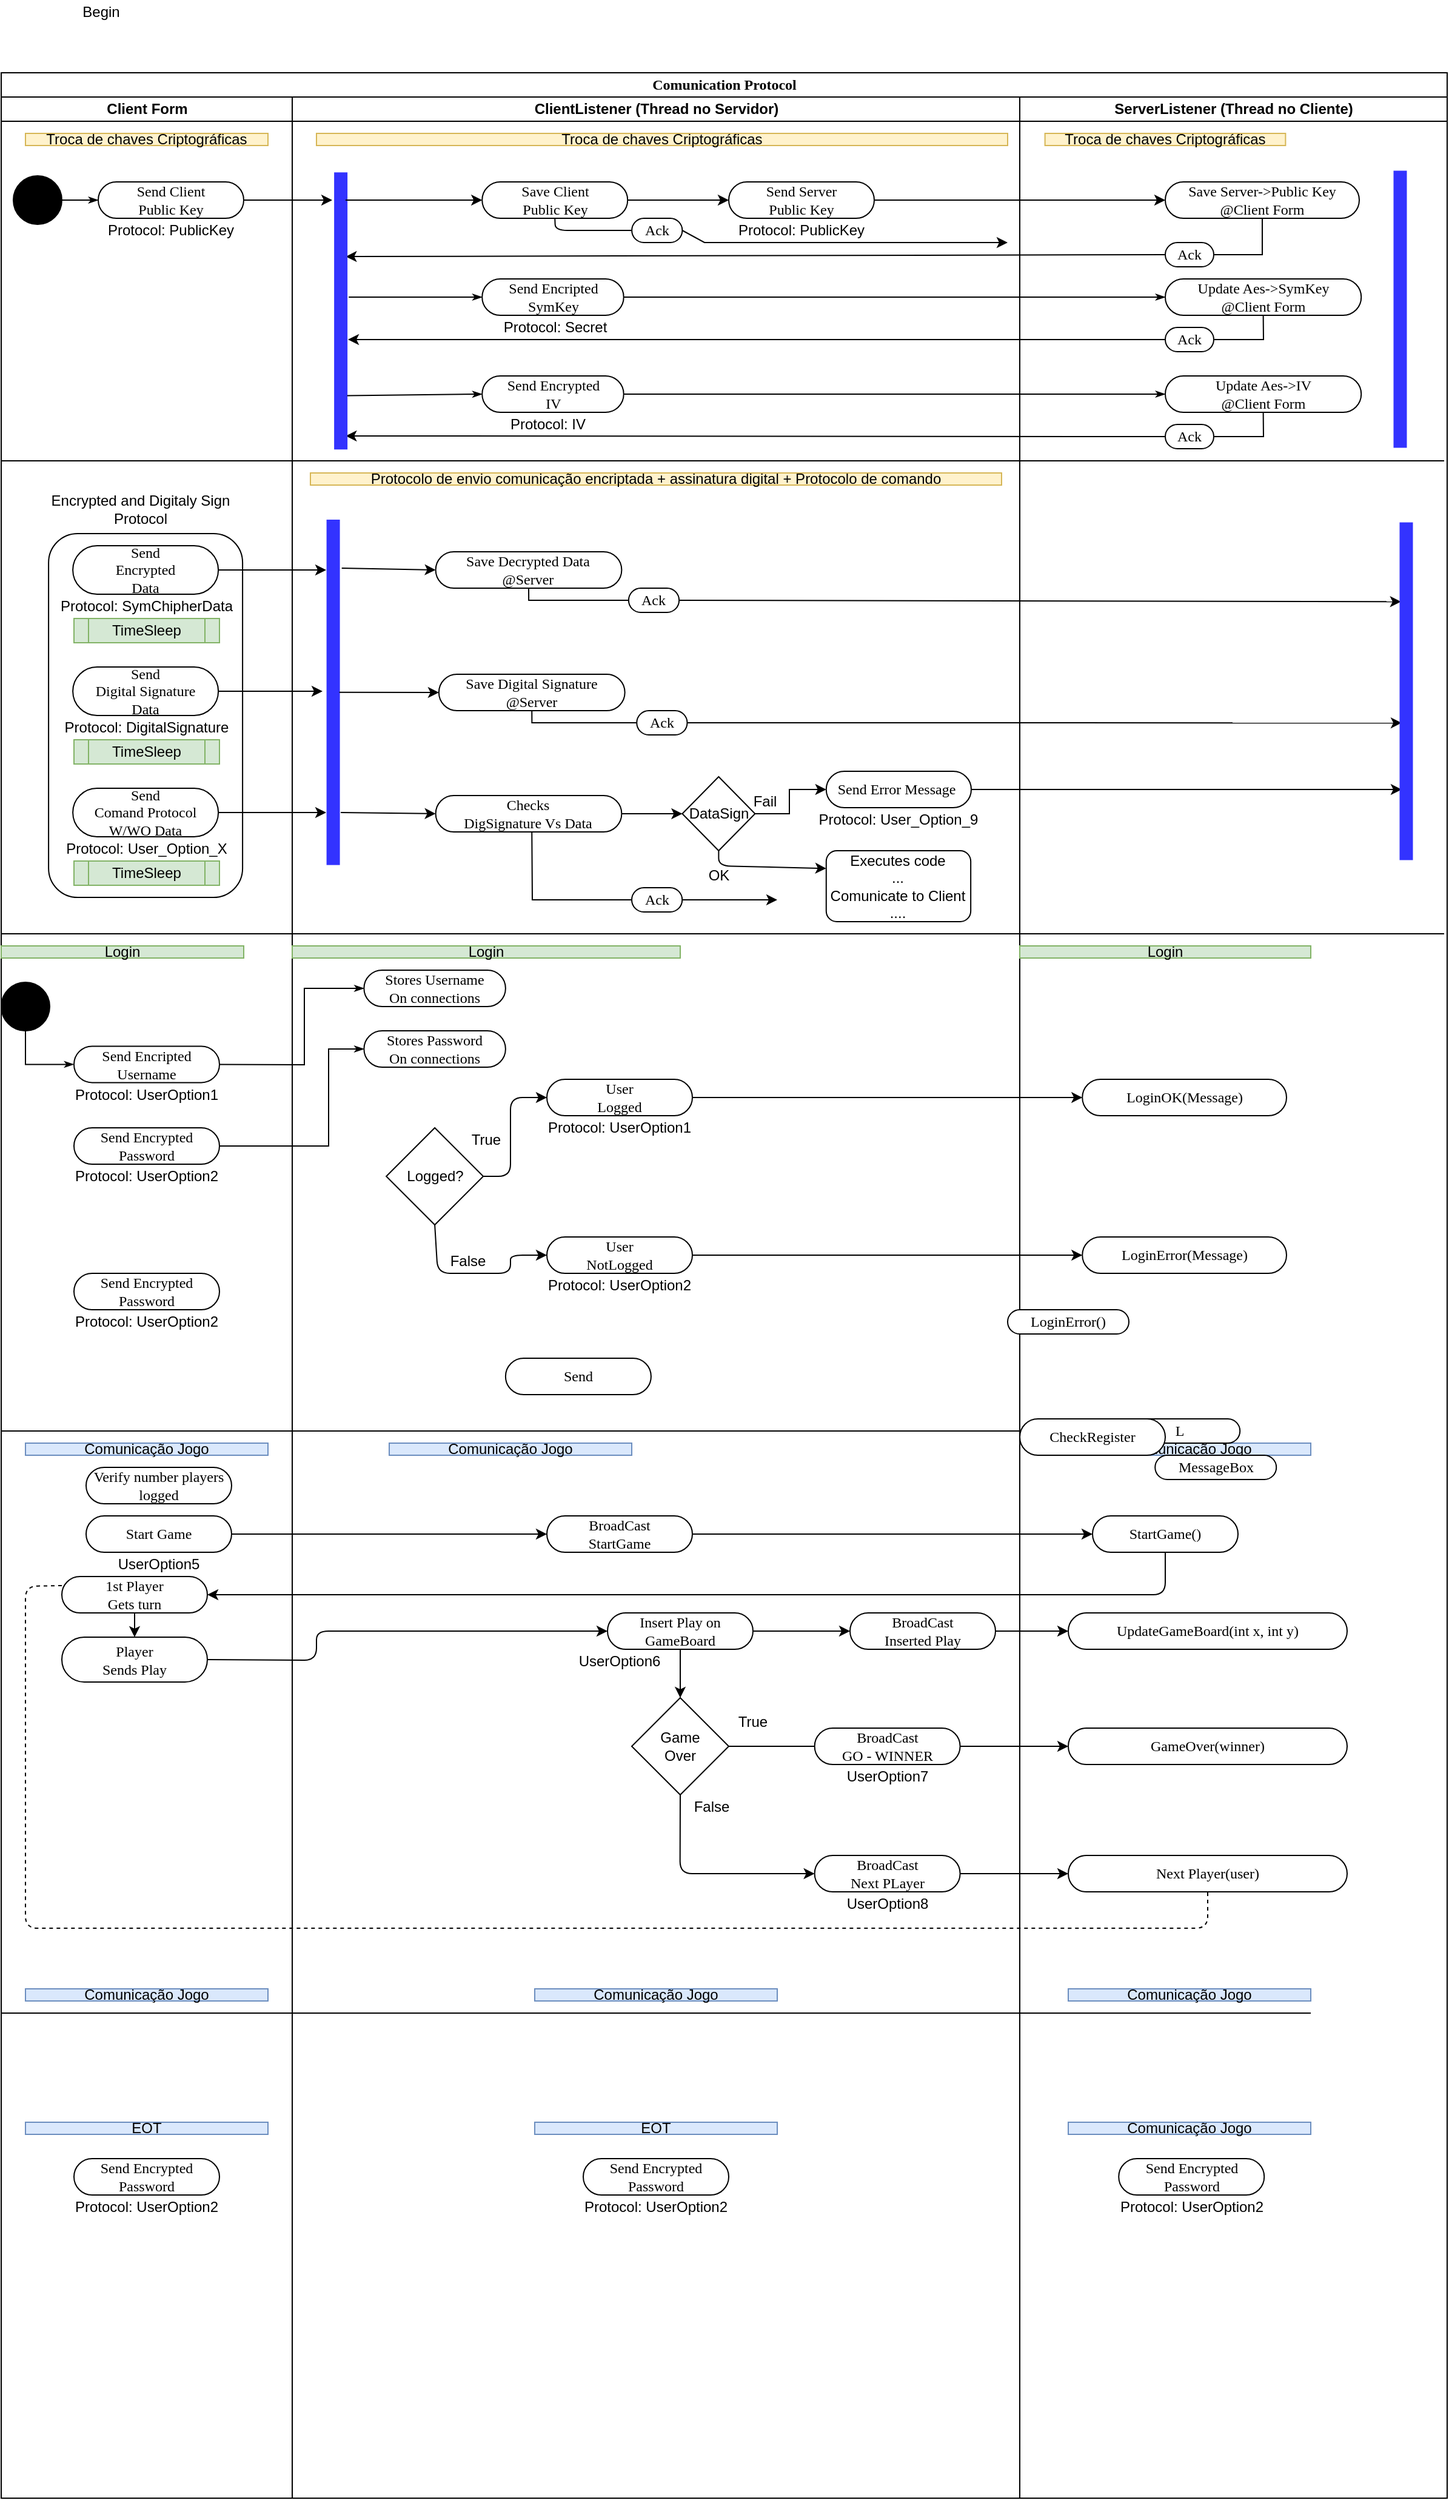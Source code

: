 <mxfile version="12.9.13" type="device"><diagram name="Page-1" id="0783ab3e-0a74-02c8-0abd-f7b4e66b4bec"><mxGraphModel dx="1673" dy="967" grid="1" gridSize="10" guides="1" tooltips="1" connect="1" arrows="1" fold="1" page="1" pageScale="1" pageWidth="850" pageHeight="1100" background="#ffffff" math="0" shadow="0"><root><mxCell id="0"/><mxCell id="1" parent="0"/><mxCell id="bSccAnwzdmxCs68LairB-45" value="Begin" style="text;html=1;strokeColor=none;fillColor=none;align=center;verticalAlign=middle;whiteSpace=wrap;rounded=0;" parent="1" vertex="1"><mxGeometry x="105" width="35" height="20" as="geometry"/></mxCell><mxCell id="jubo3eDNt8fDiJuvAk2I-319" value="" style="endArrow=classic;html=1;entryX=0;entryY=0.5;entryDx=0;entryDy=0;" edge="1" parent="1" target="jubo3eDNt8fDiJuvAk2I-299"><mxGeometry width="50" height="50" relative="1" as="geometry"><mxPoint x="320" y="670" as="sourcePoint"/><mxPoint x="650" y="520" as="targetPoint"/></mxGeometry></mxCell><mxCell id="jubo3eDNt8fDiJuvAk2I-338" value="" style="endArrow=classic;html=1;exitX=1;exitY=0.5;exitDx=0;exitDy=0;" edge="1" parent="1" source="jubo3eDNt8fDiJuvAk2I-337"><mxGeometry width="50" height="50" relative="1" as="geometry"><mxPoint x="610" y="571" as="sourcePoint"/><mxPoint x="680" y="742" as="targetPoint"/></mxGeometry></mxCell><mxCell id="1c1d494c118603dd-1" value="Comunication Protocol" style="swimlane;html=1;childLayout=stackLayout;startSize=20;rounded=0;shadow=0;comic=0;labelBackgroundColor=none;strokeWidth=1;fontFamily=Verdana;fontSize=12;align=center;fillColor=#FFFFFF;" parent="1" vertex="1"><mxGeometry x="40" y="60" width="1192.49" height="2000" as="geometry"/></mxCell><mxCell id="bSccAnwzdmxCs68LairB-3" value="" style="endArrow=classic;html=1;exitX=1;exitY=0.5;exitDx=0;exitDy=0;" parent="1c1d494c118603dd-1" source="60571a20871a0731-8" edge="1"><mxGeometry width="50" height="50" relative="1" as="geometry"><mxPoint x="360" y="480" as="sourcePoint"/><mxPoint x="273" y="105" as="targetPoint"/></mxGeometry></mxCell><mxCell id="bSccAnwzdmxCs68LairB-34" style="rounded=0;html=1;labelBackgroundColor=none;startArrow=none;startFill=0;startSize=5;endArrow=classicThin;endFill=1;endSize=5;jettySize=auto;orthogonalLoop=1;strokeWidth=1;fontFamily=Verdana;fontSize=12;exitX=1;exitY=0.5;exitDx=0;exitDy=0;" parent="1c1d494c118603dd-1" source="bSccAnwzdmxCs68LairB-2" target="bSccAnwzdmxCs68LairB-11" edge="1"><mxGeometry relative="1" as="geometry"><mxPoint x="335.37" y="388" as="sourcePoint"/><mxPoint x="312.87" y="418" as="targetPoint"/></mxGeometry></mxCell><mxCell id="bSccAnwzdmxCs68LairB-36" style="edgeStyle=none;rounded=0;html=1;labelBackgroundColor=none;startArrow=none;startFill=0;startSize=5;endArrow=classicThin;endFill=1;endSize=5;jettySize=auto;orthogonalLoop=1;strokeWidth=1;fontFamily=Verdana;fontSize=12;exitX=1;exitY=0.5;exitDx=0;exitDy=0;entryX=0;entryY=0.5;entryDx=0;entryDy=0;" parent="1c1d494c118603dd-1" source="bSccAnwzdmxCs68LairB-35" target="bSccAnwzdmxCs68LairB-37" edge="1"><mxGeometry relative="1" as="geometry"><mxPoint x="457.745" y="340" as="sourcePoint"/><mxPoint x="501.615" y="372" as="targetPoint"/></mxGeometry></mxCell><mxCell id="bSccAnwzdmxCs68LairB-50" value="" style="endArrow=classic;html=1;exitX=0;exitY=0.5;exitDx=0;exitDy=0;" parent="1c1d494c118603dd-1" source="bSccAnwzdmxCs68LairB-48" edge="1"><mxGeometry width="50" height="50" relative="1" as="geometry"><mxPoint x="451.62" y="300" as="sourcePoint"/><mxPoint x="286" y="220" as="targetPoint"/></mxGeometry></mxCell><mxCell id="bSccAnwzdmxCs68LairB-53" value="" style="endArrow=classic;html=1;exitX=0;exitY=0.5;exitDx=0;exitDy=0;entryX=0.047;entryY=0.911;entryDx=0;entryDy=0;entryPerimeter=0;" parent="1c1d494c118603dd-1" source="bSccAnwzdmxCs68LairB-49" target="bSccAnwzdmxCs68LairB-38" edge="1"><mxGeometry width="50" height="50" relative="1" as="geometry"><mxPoint x="531.62" y="230" as="sourcePoint"/><mxPoint x="311.62" y="290" as="targetPoint"/></mxGeometry></mxCell><mxCell id="jubo3eDNt8fDiJuvAk2I-125" value="" style="endArrow=classic;html=1;entryX=0;entryY=0.5;entryDx=0;entryDy=0;exitX=1;exitY=0.5;exitDx=0;exitDy=0;" edge="1" parent="1c1d494c118603dd-1" source="jubo3eDNt8fDiJuvAk2I-119" target="jubo3eDNt8fDiJuvAk2I-4"><mxGeometry width="50" height="50" relative="1" as="geometry"><mxPoint x="780" y="327.31" as="sourcePoint"/><mxPoint x="830" y="277.31" as="targetPoint"/></mxGeometry></mxCell><mxCell id="jubo3eDNt8fDiJuvAk2I-134" value="" style="endArrow=classic;html=1;exitX=0;exitY=0.5;exitDx=0;exitDy=0;entryX=0.697;entryY=0.911;entryDx=0;entryDy=0;entryPerimeter=0;" edge="1" parent="1c1d494c118603dd-1" source="jubo3eDNt8fDiJuvAk2I-135" target="bSccAnwzdmxCs68LairB-38"><mxGeometry width="50" height="50" relative="1" as="geometry"><mxPoint x="405.62" y="190" as="sourcePoint"/><mxPoint x="290" y="150" as="targetPoint"/></mxGeometry></mxCell><mxCell id="1c1d494c118603dd-2" value="Client Form" style="swimlane;html=1;startSize=20;strokeColor=#000000;" parent="1c1d494c118603dd-1" vertex="1"><mxGeometry y="20" width="240" height="1980" as="geometry"/></mxCell><mxCell id="jubo3eDNt8fDiJuvAk2I-381" value="Encrypted and Digitaly Sign&lt;br&gt;Protocol" style="text;html=1;strokeColor=none;fillColor=none;align=center;verticalAlign=middle;whiteSpace=wrap;rounded=0;" vertex="1" parent="1c1d494c118603dd-2"><mxGeometry x="30" y="330" width="170" height="20" as="geometry"/></mxCell><mxCell id="jubo3eDNt8fDiJuvAk2I-153" value="" style="rounded=1;whiteSpace=wrap;html=1;" vertex="1" parent="1c1d494c118603dd-2"><mxGeometry x="39.06" y="360" width="160" height="300" as="geometry"/></mxCell><mxCell id="60571a20871a0731-4" value="" style="ellipse;whiteSpace=wrap;html=1;rounded=0;shadow=0;comic=0;labelBackgroundColor=none;strokeWidth=1;fillColor=#000000;fontFamily=Verdana;fontSize=12;align=center;" parent="1c1d494c118603dd-2" vertex="1"><mxGeometry x="10" y="65" width="40" height="40" as="geometry"/></mxCell><mxCell id="FUaLKaRU9jQ6jIUCndy3-42" value="Send Encrypted&lt;br&gt;Password" style="rounded=1;whiteSpace=wrap;html=1;shadow=0;comic=0;labelBackgroundColor=none;strokeWidth=1;fontFamily=Verdana;fontSize=12;align=center;arcSize=50;" parent="1c1d494c118603dd-2" vertex="1"><mxGeometry x="60" y="1700" width="120" height="30" as="geometry"/></mxCell><mxCell id="FUaLKaRU9jQ6jIUCndy3-41" value="Protocol: UserOption2" style="text;html=1;strokeColor=none;fillColor=none;align=center;verticalAlign=middle;whiteSpace=wrap;rounded=0;" parent="1c1d494c118603dd-2" vertex="1"><mxGeometry x="50" y="1730" width="140" height="20" as="geometry"/></mxCell><mxCell id="bSccAnwzdmxCs68LairB-56" value="Troca de chaves Criptográficas" style="text;html=1;strokeColor=#d6b656;fillColor=#fff2cc;align=center;verticalAlign=middle;whiteSpace=wrap;rounded=0;" parent="1c1d494c118603dd-2" vertex="1"><mxGeometry x="20" y="30" width="200" height="10" as="geometry"/></mxCell><mxCell id="FUaLKaRU9jQ6jIUCndy3-33" value="EOT" style="text;html=1;strokeColor=#6c8ebf;fillColor=#dae8fc;align=center;verticalAlign=middle;whiteSpace=wrap;rounded=0;" parent="1c1d494c118603dd-2" vertex="1"><mxGeometry x="20" y="1670" width="200" height="10" as="geometry"/></mxCell><mxCell id="jubo3eDNt8fDiJuvAk2I-344" value="TimeSleep" style="shape=process;whiteSpace=wrap;html=1;backgroundOutline=1;strokeColor=#82b366;fillColor=#d5e8d4;" vertex="1" parent="1c1d494c118603dd-2"><mxGeometry x="60" y="630" width="120" height="20" as="geometry"/></mxCell><mxCell id="FUaLKaRU9jQ6jIUCndy3-1" value="Protocol: PublicKey" style="text;html=1;strokeColor=none;fillColor=none;align=center;verticalAlign=middle;whiteSpace=wrap;rounded=0;" parent="1c1d494c118603dd-2" vertex="1"><mxGeometry x="80" y="100" width="120" height="20" as="geometry"/></mxCell><mxCell id="1c1d494c118603dd-27" style="edgeStyle=orthogonalEdgeStyle;rounded=0;html=1;labelBackgroundColor=none;startArrow=none;startFill=0;startSize=5;endArrow=classicThin;endFill=1;endSize=5;jettySize=auto;orthogonalLoop=1;strokeWidth=1;fontFamily=Verdana;fontSize=12;entryX=0;entryY=0.5;entryDx=0;entryDy=0;exitX=1;exitY=0.5;exitDx=0;exitDy=0;" parent="1c1d494c118603dd-2" source="60571a20871a0731-4" target="60571a20871a0731-8" edge="1"><mxGeometry relative="1" as="geometry"/></mxCell><mxCell id="60571a20871a0731-8" value="Send Client&lt;br&gt;Public Key" style="rounded=1;whiteSpace=wrap;html=1;shadow=0;comic=0;labelBackgroundColor=none;strokeWidth=1;fontFamily=Verdana;fontSize=12;align=center;arcSize=50;" parent="1c1d494c118603dd-2" vertex="1"><mxGeometry x="80" y="70" width="120" height="30" as="geometry"/></mxCell><mxCell id="bSccAnwzdmxCs68LairB-231" value="UserOption5" style="text;html=1;strokeColor=none;fillColor=none;align=center;verticalAlign=middle;whiteSpace=wrap;rounded=0;" parent="1c1d494c118603dd-2" vertex="1"><mxGeometry x="90" y="1200" width="80" height="20" as="geometry"/></mxCell><mxCell id="bSccAnwzdmxCs68LairB-161" value="1st Player&lt;br&gt;Gets turn" style="rounded=1;whiteSpace=wrap;html=1;shadow=0;comic=0;labelBackgroundColor=none;strokeWidth=1;fontFamily=Verdana;fontSize=12;align=center;arcSize=50;" parent="1c1d494c118603dd-2" vertex="1"><mxGeometry x="50" y="1220" width="120" height="30" as="geometry"/></mxCell><mxCell id="bSccAnwzdmxCs68LairB-172" value="" style="endArrow=classic;html=1;exitX=0.5;exitY=1;exitDx=0;exitDy=0;entryX=0.5;entryY=0;entryDx=0;entryDy=0;" parent="1c1d494c118603dd-2" source="bSccAnwzdmxCs68LairB-161" target="bSccAnwzdmxCs68LairB-173" edge="1"><mxGeometry width="50" height="50" relative="1" as="geometry"><mxPoint x="450" y="1300" as="sourcePoint"/><mxPoint x="500" y="1250" as="targetPoint"/></mxGeometry></mxCell><mxCell id="bSccAnwzdmxCs68LairB-190" value="Comunicação Jogo" style="text;html=1;strokeColor=#6c8ebf;fillColor=#dae8fc;align=center;verticalAlign=middle;whiteSpace=wrap;rounded=0;" parent="1c1d494c118603dd-2" vertex="1"><mxGeometry x="20" y="1110" width="200" height="10" as="geometry"/></mxCell><mxCell id="bSccAnwzdmxCs68LairB-153" value="Start Game" style="rounded=1;whiteSpace=wrap;html=1;shadow=0;comic=0;labelBackgroundColor=none;strokeWidth=1;fontFamily=Verdana;fontSize=12;align=center;arcSize=50;" parent="1c1d494c118603dd-2" vertex="1"><mxGeometry x="70" y="1170" width="120" height="30" as="geometry"/></mxCell><mxCell id="FUaLKaRU9jQ6jIUCndy3-159" value="Verify number players logged" style="rounded=1;whiteSpace=wrap;html=1;shadow=0;comic=0;labelBackgroundColor=none;strokeWidth=1;fontFamily=Verdana;fontSize=12;align=center;arcSize=50;" parent="1c1d494c118603dd-2" vertex="1"><mxGeometry x="70" y="1130" width="120" height="30" as="geometry"/></mxCell><mxCell id="bSccAnwzdmxCs68LairB-173" value="Player&lt;br&gt;Sends Play" style="rounded=1;whiteSpace=wrap;html=1;shadow=0;comic=0;labelBackgroundColor=none;strokeWidth=1;fontFamily=Verdana;fontSize=12;align=center;arcSize=50;" parent="1c1d494c118603dd-2" vertex="1"><mxGeometry x="50" y="1270" width="120" height="37" as="geometry"/></mxCell><mxCell id="bSccAnwzdmxCs68LairB-82" style="edgeStyle=orthogonalEdgeStyle;rounded=0;html=1;labelBackgroundColor=none;startArrow=none;startFill=0;startSize=5;endArrow=classicThin;endFill=1;endSize=5;jettySize=auto;orthogonalLoop=1;strokeWidth=1;fontFamily=Verdana;fontSize=12;entryX=0;entryY=0.5;entryDx=0;entryDy=0;exitX=0.5;exitY=1;exitDx=0;exitDy=0;" parent="1c1d494c118603dd-2" source="bSccAnwzdmxCs68LairB-83" target="bSccAnwzdmxCs68LairB-84" edge="1"><mxGeometry relative="1" as="geometry"/></mxCell><mxCell id="bSccAnwzdmxCs68LairB-83" value="" style="ellipse;whiteSpace=wrap;html=1;rounded=0;shadow=0;comic=0;labelBackgroundColor=none;strokeWidth=1;fillColor=#000000;fontFamily=Verdana;fontSize=12;align=center;" parent="1c1d494c118603dd-2" vertex="1"><mxGeometry y="730" width="40" height="40" as="geometry"/></mxCell><mxCell id="FUaLKaRU9jQ6jIUCndy3-164" value="Send Encrypted&lt;br&gt;Password" style="rounded=1;whiteSpace=wrap;html=1;shadow=0;comic=0;labelBackgroundColor=none;strokeWidth=1;fontFamily=Verdana;fontSize=12;align=center;arcSize=50;" parent="1c1d494c118603dd-2" vertex="1"><mxGeometry x="60" y="970" width="120" height="30" as="geometry"/></mxCell><mxCell id="FUaLKaRU9jQ6jIUCndy3-163" value="Protocol: UserOption2" style="text;html=1;strokeColor=none;fillColor=none;align=center;verticalAlign=middle;whiteSpace=wrap;rounded=0;" parent="1c1d494c118603dd-2" vertex="1"><mxGeometry x="50" y="1000" width="140" height="20" as="geometry"/></mxCell><mxCell id="FUaLKaRU9jQ6jIUCndy3-4" value="Protocol: UserOption2" style="text;html=1;strokeColor=none;fillColor=none;align=center;verticalAlign=middle;whiteSpace=wrap;rounded=0;" parent="1c1d494c118603dd-2" vertex="1"><mxGeometry x="50" y="880" width="140" height="20" as="geometry"/></mxCell><mxCell id="FUaLKaRU9jQ6jIUCndy3-2" value="Protocol: UserOption1" style="text;html=1;strokeColor=none;fillColor=none;align=center;verticalAlign=middle;whiteSpace=wrap;rounded=0;" parent="1c1d494c118603dd-2" vertex="1"><mxGeometry x="50" y="812.69" width="140" height="20" as="geometry"/></mxCell><mxCell id="bSccAnwzdmxCs68LairB-84" value="Send Encripted&lt;br&gt;Username" style="rounded=1;whiteSpace=wrap;html=1;shadow=0;comic=0;labelBackgroundColor=none;strokeWidth=1;fontFamily=Verdana;fontSize=12;align=center;arcSize=50;" parent="1c1d494c118603dd-2" vertex="1"><mxGeometry x="60" y="782.69" width="120" height="30" as="geometry"/></mxCell><mxCell id="bSccAnwzdmxCs68LairB-59" value="Login" style="text;html=1;strokeColor=#82b366;fillColor=#d5e8d4;align=center;verticalAlign=middle;whiteSpace=wrap;rounded=0;" parent="1c1d494c118603dd-2" vertex="1"><mxGeometry y="700" width="200" height="10" as="geometry"/></mxCell><mxCell id="bSccAnwzdmxCs68LairB-96" value="Send Encrypted&lt;br&gt;Password" style="rounded=1;whiteSpace=wrap;html=1;shadow=0;comic=0;labelBackgroundColor=none;strokeWidth=1;fontFamily=Verdana;fontSize=12;align=center;arcSize=50;" parent="1c1d494c118603dd-2" vertex="1"><mxGeometry x="60" y="850" width="120" height="30" as="geometry"/></mxCell><mxCell id="jubo3eDNt8fDiJuvAk2I-155" value="Protocol: User_Option_X" style="text;html=1;strokeColor=none;fillColor=none;align=center;verticalAlign=middle;whiteSpace=wrap;rounded=0;" vertex="1" parent="1c1d494c118603dd-2"><mxGeometry x="40" y="610" width="160" height="20" as="geometry"/></mxCell><mxCell id="jubo3eDNt8fDiJuvAk2I-152" value="Send&lt;br&gt;Comand Protocol&lt;br&gt;W/WO Data" style="rounded=1;whiteSpace=wrap;html=1;shadow=0;comic=0;labelBackgroundColor=none;strokeWidth=1;fontFamily=Verdana;fontSize=12;align=center;arcSize=50;" vertex="1" parent="1c1d494c118603dd-2"><mxGeometry x="59.06" y="570" width="120" height="40" as="geometry"/></mxCell><mxCell id="jubo3eDNt8fDiJuvAk2I-342" value="TimeSleep" style="shape=process;whiteSpace=wrap;html=1;backgroundOutline=1;strokeColor=#82b366;fillColor=#d5e8d4;" vertex="1" parent="1c1d494c118603dd-2"><mxGeometry x="60" y="530" width="120" height="20" as="geometry"/></mxCell><mxCell id="jubo3eDNt8fDiJuvAk2I-154" value="Protocol: DigitalSignature" style="text;html=1;strokeColor=none;fillColor=none;align=center;verticalAlign=middle;whiteSpace=wrap;rounded=0;" vertex="1" parent="1c1d494c118603dd-2"><mxGeometry x="40" y="510" width="160" height="20" as="geometry"/></mxCell><mxCell id="jubo3eDNt8fDiJuvAk2I-151" value="Send&lt;br&gt;Digital Signature&lt;br&gt;Data" style="rounded=1;whiteSpace=wrap;html=1;shadow=0;comic=0;labelBackgroundColor=none;strokeWidth=1;fontFamily=Verdana;fontSize=12;align=center;arcSize=50;" vertex="1" parent="1c1d494c118603dd-2"><mxGeometry x="59.06" y="470" width="120" height="40" as="geometry"/></mxCell><mxCell id="jubo3eDNt8fDiJuvAk2I-339" value="TimeSleep" style="shape=process;whiteSpace=wrap;html=1;backgroundOutline=1;strokeColor=#82b366;fillColor=#d5e8d4;" vertex="1" parent="1c1d494c118603dd-2"><mxGeometry x="60" y="430" width="120" height="20" as="geometry"/></mxCell><mxCell id="jubo3eDNt8fDiJuvAk2I-145" value="Protocol: SymChipherData" style="text;html=1;strokeColor=none;fillColor=none;align=center;verticalAlign=middle;whiteSpace=wrap;rounded=0;" vertex="1" parent="1c1d494c118603dd-2"><mxGeometry x="40" y="410" width="160" height="20" as="geometry"/></mxCell><mxCell id="jubo3eDNt8fDiJuvAk2I-147" value="Send&lt;br&gt;Encrypted&lt;br&gt;Data" style="rounded=1;whiteSpace=wrap;html=1;shadow=0;comic=0;labelBackgroundColor=none;strokeWidth=1;fontFamily=Verdana;fontSize=12;align=center;arcSize=50;" vertex="1" parent="1c1d494c118603dd-2"><mxGeometry x="59.06" y="370" width="120" height="40" as="geometry"/></mxCell><mxCell id="jubo3eDNt8fDiJuvAk2I-382" value="" style="endArrow=none;html=1;" edge="1" parent="1c1d494c118603dd-2"><mxGeometry width="50" height="50" relative="1" as="geometry"><mxPoint y="690" as="sourcePoint"/><mxPoint x="1190.0" y="690" as="targetPoint"/></mxGeometry></mxCell><mxCell id="jubo3eDNt8fDiJuvAk2I-334" value="" style="endArrow=classic;html=1;exitX=1;exitY=0.5;exitDx=0;exitDy=0;rounded=0;" edge="1" parent="1c1d494c118603dd-1" source="jubo3eDNt8fDiJuvAk2I-332"><mxGeometry width="50" height="50" relative="1" as="geometry"><mxPoint x="575.75" y="150" as="sourcePoint"/><mxPoint x="830" y="140" as="targetPoint"/><Array as="points"><mxPoint x="580" y="140"/></Array></mxGeometry></mxCell><mxCell id="bSccAnwzdmxCs68LairB-86" style="edgeStyle=none;rounded=0;html=1;labelBackgroundColor=none;startArrow=none;startFill=0;startSize=5;endArrow=classicThin;endFill=1;endSize=5;jettySize=auto;orthogonalLoop=1;strokeWidth=1;fontFamily=Verdana;fontSize=12;entryX=0;entryY=0.5;entryDx=0;entryDy=0;exitX=1;exitY=0.5;exitDx=0;exitDy=0;" parent="1c1d494c118603dd-1" source="bSccAnwzdmxCs68LairB-84" target="bSccAnwzdmxCs68LairB-87" edge="1"><mxGeometry relative="1" as="geometry"><mxPoint x="257.19" y="775.0" as="sourcePoint"/><mxPoint x="-17.81" y="881.112" as="targetPoint"/><Array as="points"><mxPoint x="250" y="818"/><mxPoint x="250" y="755"/></Array></mxGeometry></mxCell><mxCell id="bSccAnwzdmxCs68LairB-88" style="edgeStyle=none;rounded=0;html=1;labelBackgroundColor=none;startArrow=none;startFill=0;startSize=5;endArrow=classicThin;endFill=1;endSize=5;jettySize=auto;orthogonalLoop=1;strokeWidth=1;fontFamily=Verdana;fontSize=12;entryX=0;entryY=0.5;entryDx=0;entryDy=0;exitX=1;exitY=0.5;exitDx=0;exitDy=0;" parent="1c1d494c118603dd-1" source="bSccAnwzdmxCs68LairB-96" target="bSccAnwzdmxCs68LairB-89" edge="1"><mxGeometry relative="1" as="geometry"><mxPoint x="250" y="910" as="sourcePoint"/><mxPoint x="25.44" y="765" as="targetPoint"/><Array as="points"><mxPoint x="270" y="885"/><mxPoint x="270" y="805"/></Array></mxGeometry></mxCell><mxCell id="FUaLKaRU9jQ6jIUCndy3-19" value="" style="endArrow=classic;html=1;entryX=0;entryY=0.5;entryDx=0;entryDy=0;exitX=1;exitY=0.5;exitDx=0;exitDy=0;" parent="1c1d494c118603dd-1" source="FUaLKaRU9jQ6jIUCndy3-17" target="FUaLKaRU9jQ6jIUCndy3-12" edge="1"><mxGeometry width="50" height="50" relative="1" as="geometry"><mxPoint x="370" y="800" as="sourcePoint"/><mxPoint x="420" y="750" as="targetPoint"/></mxGeometry></mxCell><mxCell id="FUaLKaRU9jQ6jIUCndy3-11" value="" style="endArrow=classic;html=1;entryX=0;entryY=0.5;entryDx=0;entryDy=0;exitX=1;exitY=0.5;exitDx=0;exitDy=0;" parent="1c1d494c118603dd-1" source="FUaLKaRU9jQ6jIUCndy3-6" target="bSccAnwzdmxCs68LairB-93" edge="1"><mxGeometry width="50" height="50" relative="1" as="geometry"><mxPoint x="370" y="1040" as="sourcePoint"/><mxPoint x="420" y="990" as="targetPoint"/></mxGeometry></mxCell><mxCell id="jubo3eDNt8fDiJuvAk2I-305" value="" style="endArrow=classic;html=1;exitX=1;exitY=0.5;exitDx=0;exitDy=0;entryX=0.766;entryY=0.065;entryDx=0;entryDy=0;entryPerimeter=0;" edge="1" parent="1c1d494c118603dd-1" source="jubo3eDNt8fDiJuvAk2I-301" target="jubo3eDNt8fDiJuvAk2I-315"><mxGeometry width="50" height="50" relative="1" as="geometry"><mxPoint x="547.37" y="410" as="sourcePoint"/><mxPoint x="697.37" y="435" as="targetPoint"/></mxGeometry></mxCell><mxCell id="1c1d494c118603dd-4" value="ClientListener (Thread no Servidor)" style="swimlane;html=1;startSize=20;strokeColor=#000000;" parent="1c1d494c118603dd-1" vertex="1"><mxGeometry x="240" y="20" width="600" height="1980" as="geometry"/></mxCell><mxCell id="bSccAnwzdmxCs68LairB-43" style="edgeStyle=none;rounded=0;html=1;labelBackgroundColor=none;startArrow=none;startFill=0;startSize=5;endArrow=classicThin;endFill=1;endSize=5;jettySize=auto;orthogonalLoop=1;strokeWidth=1;fontFamily=Verdana;fontSize=12;entryX=0;entryY=0.5;entryDx=0;entryDy=0;" parent="1c1d494c118603dd-4" target="bSccAnwzdmxCs68LairB-2" edge="1"><mxGeometry relative="1" as="geometry"><mxPoint x="46.62" y="165" as="sourcePoint"/><mxPoint x="51.62" y="331.112" as="targetPoint"/></mxGeometry></mxCell><mxCell id="jubo3eDNt8fDiJuvAk2I-139" value="" style="whiteSpace=wrap;html=1;rounded=0;shadow=0;comic=0;labelBackgroundColor=none;strokeWidth=1;fillColor=#3333FF;fontFamily=Verdana;fontSize=12;align=center;rotation=-90;strokeColor=#3333FF;" vertex="1" parent="1c1d494c118603dd-4"><mxGeometry x="-108.1" y="485.9" width="283.8" height="10" as="geometry"/></mxCell><mxCell id="bSccAnwzdmxCs68LairB-38" value="" style="whiteSpace=wrap;html=1;rounded=0;shadow=0;comic=0;labelBackgroundColor=none;strokeWidth=1;fillColor=#3333FF;fontFamily=Verdana;fontSize=12;align=center;rotation=-90;strokeColor=#3333FF;" parent="1c1d494c118603dd-4" vertex="1"><mxGeometry x="-73.69" y="171.39" width="227.49" height="10" as="geometry"/></mxCell><mxCell id="bSccAnwzdmxCs68LairB-44" style="edgeStyle=none;rounded=0;html=1;labelBackgroundColor=none;startArrow=none;startFill=0;startSize=5;endArrow=classicThin;endFill=1;endSize=5;jettySize=auto;orthogonalLoop=1;strokeWidth=1;fontFamily=Verdana;fontSize=12;entryX=0;entryY=0.5;entryDx=0;entryDy=0;exitX=0.193;exitY=1.03;exitDx=0;exitDy=0;exitPerimeter=0;" parent="1c1d494c118603dd-4" target="bSccAnwzdmxCs68LairB-35" edge="1" source="bSccAnwzdmxCs68LairB-38"><mxGeometry relative="1" as="geometry"><mxPoint x="48" y="245" as="sourcePoint"/><mxPoint x="94.87" y="215" as="targetPoint"/></mxGeometry></mxCell><mxCell id="jubo3eDNt8fDiJuvAk2I-298" value="Save Digital Signature&lt;br&gt;@Server" style="rounded=1;whiteSpace=wrap;html=1;shadow=0;comic=0;labelBackgroundColor=none;strokeWidth=1;fontFamily=Verdana;fontSize=12;align=center;arcSize=50;" vertex="1" parent="1c1d494c118603dd-4"><mxGeometry x="120.94" y="476" width="153.38" height="30" as="geometry"/></mxCell><mxCell id="jubo3eDNt8fDiJuvAk2I-308" value="" style="endArrow=none;html=1;entryX=0.5;entryY=1;entryDx=0;entryDy=0;rounded=0;exitX=0;exitY=0.5;exitDx=0;exitDy=0;" edge="1" parent="1c1d494c118603dd-4" source="jubo3eDNt8fDiJuvAk2I-309" target="jubo3eDNt8fDiJuvAk2I-298"><mxGeometry width="50" height="50" relative="1" as="geometry"><mxPoint x="105.75" y="462" as="sourcePoint"/><mxPoint x="201.69" y="506" as="targetPoint"/><Array as="points"><mxPoint x="197.69" y="516"/></Array></mxGeometry></mxCell><mxCell id="jubo3eDNt8fDiJuvAk2I-302" value="" style="endArrow=none;html=1;entryX=0.5;entryY=1;entryDx=0;entryDy=0;rounded=0;exitX=0;exitY=0.5;exitDx=0;exitDy=0;" edge="1" parent="1c1d494c118603dd-4" source="jubo3eDNt8fDiJuvAk2I-301" target="jubo3eDNt8fDiJuvAk2I-141"><mxGeometry width="50" height="50" relative="1" as="geometry"><mxPoint x="379.06" y="421" as="sourcePoint"/><mxPoint x="212.68" y="421" as="targetPoint"/><Array as="points"><mxPoint x="195.06" y="415"/></Array></mxGeometry></mxCell><mxCell id="jubo3eDNt8fDiJuvAk2I-141" value="Save Decrypted Data&lt;br&gt;@Server" style="rounded=1;whiteSpace=wrap;html=1;shadow=0;comic=0;labelBackgroundColor=none;strokeWidth=1;fontFamily=Verdana;fontSize=12;align=center;arcSize=50;" vertex="1" parent="1c1d494c118603dd-4"><mxGeometry x="118.31" y="375" width="153.38" height="30" as="geometry"/></mxCell><mxCell id="jubo3eDNt8fDiJuvAk2I-301" value="Ack" style="rounded=1;whiteSpace=wrap;html=1;shadow=0;comic=0;labelBackgroundColor=none;strokeWidth=1;fontFamily=Verdana;fontSize=12;align=center;arcSize=50;" vertex="1" parent="1c1d494c118603dd-4"><mxGeometry x="277.44" y="405" width="41.62" height="20" as="geometry"/></mxCell><mxCell id="jubo3eDNt8fDiJuvAk2I-309" value="Ack" style="rounded=1;whiteSpace=wrap;html=1;shadow=0;comic=0;labelBackgroundColor=none;strokeWidth=1;fontFamily=Verdana;fontSize=12;align=center;arcSize=50;" vertex="1" parent="1c1d494c118603dd-4"><mxGeometry x="284.13" y="506" width="41.62" height="20" as="geometry"/></mxCell><mxCell id="jubo3eDNt8fDiJuvAk2I-140" value="Protocolo de envio comunicação encriptada + assinatura digital +&amp;nbsp;Protocolo de comando" style="text;html=1;strokeColor=#d6b656;fillColor=#fff2cc;align=center;verticalAlign=middle;whiteSpace=wrap;rounded=0;" vertex="1" parent="1c1d494c118603dd-4"><mxGeometry x="15" y="310" width="570" height="10" as="geometry"/></mxCell><mxCell id="jubo3eDNt8fDiJuvAk2I-1" value="Save Client&lt;br&gt;Public Key" style="rounded=1;whiteSpace=wrap;html=1;shadow=0;comic=0;labelBackgroundColor=none;strokeWidth=1;fontFamily=Verdana;fontSize=12;align=center;arcSize=50;" vertex="1" parent="1c1d494c118603dd-4"><mxGeometry x="156.62" y="70.0" width="120" height="30" as="geometry"/></mxCell><mxCell id="bSccAnwzdmxCs68LairB-2" value="Send Encripted SymKey" style="rounded=1;whiteSpace=wrap;html=1;shadow=0;comic=0;labelBackgroundColor=none;strokeWidth=1;fontFamily=Verdana;fontSize=12;align=center;arcSize=50;" parent="1c1d494c118603dd-4" vertex="1"><mxGeometry x="156.62" y="150" width="116.75" height="30" as="geometry"/></mxCell><mxCell id="FUaLKaRU9jQ6jIUCndy3-15" value="Protocol: Secret" style="text;html=1;strokeColor=none;fillColor=none;align=center;verticalAlign=middle;whiteSpace=wrap;rounded=0;" parent="1c1d494c118603dd-4" vertex="1"><mxGeometry x="156.62" y="180" width="120" height="20" as="geometry"/></mxCell><mxCell id="FUaLKaRU9jQ6jIUCndy3-16" value="Protocol: IV" style="text;html=1;strokeColor=none;fillColor=none;align=center;verticalAlign=middle;whiteSpace=wrap;rounded=0;" parent="1c1d494c118603dd-4" vertex="1"><mxGeometry x="150.94" y="260" width="120" height="20" as="geometry"/></mxCell><mxCell id="bSccAnwzdmxCs68LairB-35" value="Send Encrypted&lt;br&gt;IV" style="rounded=1;whiteSpace=wrap;html=1;shadow=0;comic=0;labelBackgroundColor=none;strokeWidth=1;fontFamily=Verdana;fontSize=12;align=center;arcSize=50;" parent="1c1d494c118603dd-4" vertex="1"><mxGeometry x="156.62" y="230" width="116.75" height="30" as="geometry"/></mxCell><mxCell id="jubo3eDNt8fDiJuvAk2I-137" value="" style="endArrow=none;html=1;" edge="1" parent="1c1d494c118603dd-4"><mxGeometry width="50" height="50" relative="1" as="geometry"><mxPoint x="-240" y="300" as="sourcePoint"/><mxPoint x="950" y="300" as="targetPoint"/></mxGeometry></mxCell><mxCell id="FUaLKaRU9jQ6jIUCndy3-25" value="" style="endArrow=none;html=1;" parent="1c1d494c118603dd-4" edge="1"><mxGeometry width="50" height="50" relative="1" as="geometry"><mxPoint x="-240" y="1580" as="sourcePoint"/><mxPoint x="840" y="1580" as="targetPoint"/></mxGeometry></mxCell><mxCell id="jubo3eDNt8fDiJuvAk2I-332" value="Ack" style="rounded=1;whiteSpace=wrap;html=1;shadow=0;comic=0;labelBackgroundColor=none;strokeWidth=1;fontFamily=Verdana;fontSize=12;align=center;arcSize=50;" vertex="1" parent="1c1d494c118603dd-4"><mxGeometry x="280.07" y="100" width="41.62" height="20" as="geometry"/></mxCell><mxCell id="bSccAnwzdmxCs68LairB-57" value="Troca de chaves Criptográficas" style="text;html=1;strokeColor=#d6b656;fillColor=#fff2cc;align=center;verticalAlign=middle;whiteSpace=wrap;rounded=0;" parent="1c1d494c118603dd-4" vertex="1"><mxGeometry x="20" y="30" width="570" height="10" as="geometry"/></mxCell><mxCell id="jubo3eDNt8fDiJuvAk2I-119" value="Send Server&lt;br&gt;Public Key" style="rounded=1;whiteSpace=wrap;html=1;shadow=0;comic=0;labelBackgroundColor=none;strokeWidth=1;fontFamily=Verdana;fontSize=12;align=center;arcSize=50;" vertex="1" parent="1c1d494c118603dd-4"><mxGeometry x="360" y="70.0" width="120" height="30" as="geometry"/></mxCell><mxCell id="jubo3eDNt8fDiJuvAk2I-120" value="Protocol: PublicKey" style="text;html=1;strokeColor=none;fillColor=none;align=center;verticalAlign=middle;whiteSpace=wrap;rounded=0;" vertex="1" parent="1c1d494c118603dd-4"><mxGeometry x="360.0" y="100" width="120" height="20" as="geometry"/></mxCell><mxCell id="FUaLKaRU9jQ6jIUCndy3-35" value="EOT" style="text;html=1;strokeColor=#6c8ebf;fillColor=#dae8fc;align=center;verticalAlign=middle;whiteSpace=wrap;rounded=0;" parent="1c1d494c118603dd-4" vertex="1"><mxGeometry x="200" y="1670" width="200" height="10" as="geometry"/></mxCell><mxCell id="FUaLKaRU9jQ6jIUCndy3-43" value="Send Encrypted&lt;br&gt;Password" style="rounded=1;whiteSpace=wrap;html=1;shadow=0;comic=0;labelBackgroundColor=none;strokeWidth=1;fontFamily=Verdana;fontSize=12;align=center;arcSize=50;" parent="1c1d494c118603dd-4" vertex="1"><mxGeometry x="240" y="1700" width="120" height="30" as="geometry"/></mxCell><mxCell id="FUaLKaRU9jQ6jIUCndy3-44" value="Protocol: UserOption2" style="text;html=1;strokeColor=none;fillColor=none;align=center;verticalAlign=middle;whiteSpace=wrap;rounded=0;" parent="1c1d494c118603dd-4" vertex="1"><mxGeometry x="230" y="1730" width="140" height="20" as="geometry"/></mxCell><mxCell id="jubo3eDNt8fDiJuvAk2I-121" value="" style="endArrow=classic;html=1;exitX=1;exitY=0.5;exitDx=0;exitDy=0;entryX=0;entryY=0.5;entryDx=0;entryDy=0;" edge="1" parent="1c1d494c118603dd-4" source="jubo3eDNt8fDiJuvAk2I-1" target="jubo3eDNt8fDiJuvAk2I-119"><mxGeometry width="50" height="50" relative="1" as="geometry"><mxPoint x="540" y="307.31" as="sourcePoint"/><mxPoint x="590" y="257.31" as="targetPoint"/></mxGeometry></mxCell><mxCell id="jubo3eDNt8fDiJuvAk2I-133" value="" style="endArrow=classic;html=1;entryX=0;entryY=0.5;entryDx=0;entryDy=0;" edge="1" parent="1c1d494c118603dd-4" target="jubo3eDNt8fDiJuvAk2I-1"><mxGeometry width="50" height="50" relative="1" as="geometry"><mxPoint x="44" y="85" as="sourcePoint"/><mxPoint x="420" y="10" as="targetPoint"/></mxGeometry></mxCell><mxCell id="bSccAnwzdmxCs68LairB-62" value="" style="endArrow=none;html=1;" parent="1c1d494c118603dd-4" edge="1"><mxGeometry width="50" height="50" relative="1" as="geometry"><mxPoint x="-240.0" y="1100" as="sourcePoint"/><mxPoint x="640" y="1100" as="targetPoint"/></mxGeometry></mxCell><mxCell id="bSccAnwzdmxCs68LairB-157" value="" style="endArrow=classic;html=1;exitX=0.5;exitY=1;exitDx=0;exitDy=0;entryX=0.5;entryY=0;entryDx=0;entryDy=0;" parent="1c1d494c118603dd-4" source="bSccAnwzdmxCs68LairB-162" target="bSccAnwzdmxCs68LairB-167" edge="1"><mxGeometry width="50" height="50" relative="1" as="geometry"><mxPoint x="280" y="1550" as="sourcePoint"/><mxPoint x="90" y="1330" as="targetPoint"/></mxGeometry></mxCell><mxCell id="bSccAnwzdmxCs68LairB-167" value="Game&lt;br&gt;Over" style="rhombus;whiteSpace=wrap;html=1;" parent="1c1d494c118603dd-4" vertex="1"><mxGeometry x="280" y="1320" width="80" height="80" as="geometry"/></mxCell><mxCell id="bSccAnwzdmxCs68LairB-178" value="" style="endArrow=none;html=1;exitX=1;exitY=0.5;exitDx=0;exitDy=0;entryX=0;entryY=0.5;entryDx=0;entryDy=0;" parent="1c1d494c118603dd-4" source="bSccAnwzdmxCs68LairB-167" target="bSccAnwzdmxCs68LairB-177" edge="1"><mxGeometry width="50" height="50" relative="1" as="geometry"><mxPoint x="430.81" y="1400" as="sourcePoint"/><mxPoint x="480.81" y="1350" as="targetPoint"/></mxGeometry></mxCell><mxCell id="bSccAnwzdmxCs68LairB-168" value="" style="endArrow=classic;html=1;exitX=0.5;exitY=1;exitDx=0;exitDy=0;entryX=0;entryY=0.5;entryDx=0;entryDy=0;" parent="1c1d494c118603dd-4" source="bSccAnwzdmxCs68LairB-167" target="bSccAnwzdmxCs68LairB-179" edge="1"><mxGeometry width="50" height="50" relative="1" as="geometry"><mxPoint x="430.81" y="1340" as="sourcePoint"/><mxPoint x="319.81" y="1430" as="targetPoint"/><Array as="points"><mxPoint x="319.81" y="1465"/></Array></mxGeometry></mxCell><mxCell id="bSccAnwzdmxCs68LairB-162" value="Insert Play on GameBoard" style="rounded=1;whiteSpace=wrap;html=1;shadow=0;comic=0;labelBackgroundColor=none;strokeWidth=1;fontFamily=Verdana;fontSize=12;align=center;arcSize=50;" parent="1c1d494c118603dd-4" vertex="1"><mxGeometry x="260" y="1250" width="120" height="30" as="geometry"/></mxCell><mxCell id="jubo3eDNt8fDiJuvAk2I-321" value="Executes code&lt;br&gt;...&lt;br&gt;Comunicate to Client&lt;br&gt;...." style="rounded=1;whiteSpace=wrap;html=1;strokeColor=#000000;fillColor=#FFFFFF;" vertex="1" parent="1c1d494c118603dd-4"><mxGeometry x="440.39" y="621.5" width="119.19" height="58.5" as="geometry"/></mxCell><mxCell id="bSccAnwzdmxCs68LairB-229" value="UserOption8" style="text;html=1;strokeColor=none;fillColor=none;align=center;verticalAlign=middle;whiteSpace=wrap;rounded=0;" parent="1c1d494c118603dd-4" vertex="1"><mxGeometry x="450.81" y="1480" width="80" height="20" as="geometry"/></mxCell><mxCell id="bSccAnwzdmxCs68LairB-179" value="BroadCast&lt;br&gt;Next PLayer" style="rounded=1;whiteSpace=wrap;html=1;shadow=0;comic=0;labelBackgroundColor=none;strokeWidth=1;fontFamily=Verdana;fontSize=12;align=center;arcSize=50;" parent="1c1d494c118603dd-4" vertex="1"><mxGeometry x="430.81" y="1450" width="120" height="30" as="geometry"/></mxCell><mxCell id="bSccAnwzdmxCs68LairB-177" value="BroadCast&lt;br&gt;GO - WINNER" style="rounded=1;whiteSpace=wrap;html=1;shadow=0;comic=0;labelBackgroundColor=none;strokeWidth=1;fontFamily=Verdana;fontSize=12;align=center;arcSize=50;" parent="1c1d494c118603dd-4" vertex="1"><mxGeometry x="430.81" y="1345" width="120" height="30" as="geometry"/></mxCell><mxCell id="bSccAnwzdmxCs68LairB-230" value="UserOption7" style="text;html=1;strokeColor=none;fillColor=none;align=center;verticalAlign=middle;whiteSpace=wrap;rounded=0;" parent="1c1d494c118603dd-4" vertex="1"><mxGeometry x="450.81" y="1375" width="80" height="20" as="geometry"/></mxCell><mxCell id="bSccAnwzdmxCs68LairB-165" value="True" style="text;html=1;strokeColor=none;fillColor=none;align=center;verticalAlign=middle;whiteSpace=wrap;rounded=0;" parent="1c1d494c118603dd-4" vertex="1"><mxGeometry x="360" y="1330" width="40" height="20" as="geometry"/></mxCell><mxCell id="bSccAnwzdmxCs68LairB-166" value="False" style="text;html=1;strokeColor=none;fillColor=none;align=center;verticalAlign=middle;whiteSpace=wrap;rounded=0;" parent="1c1d494c118603dd-4" vertex="1"><mxGeometry x="326.18" y="1400" width="40" height="20" as="geometry"/></mxCell><mxCell id="bSccAnwzdmxCs68LairB-191" value="Comunicação Jogo" style="text;html=1;strokeColor=#6c8ebf;fillColor=#dae8fc;align=center;verticalAlign=middle;whiteSpace=wrap;rounded=0;" parent="1c1d494c118603dd-4" vertex="1"><mxGeometry x="80" y="1110" width="200" height="10" as="geometry"/></mxCell><mxCell id="bSccAnwzdmxCs68LairB-184" value="" style="endArrow=classic;html=1;exitX=1;exitY=0.5;exitDx=0;exitDy=0;entryX=0;entryY=0.5;entryDx=0;entryDy=0;" parent="1c1d494c118603dd-4" source="bSccAnwzdmxCs68LairB-162" target="bSccAnwzdmxCs68LairB-185" edge="1"><mxGeometry width="50" height="50" relative="1" as="geometry"><mxPoint x="210" y="1200" as="sourcePoint"/><mxPoint x="430" y="1265" as="targetPoint"/></mxGeometry></mxCell><mxCell id="FUaLKaRU9jQ6jIUCndy3-24" value="Comunicação Jogo" style="text;html=1;strokeColor=#6c8ebf;fillColor=#dae8fc;align=center;verticalAlign=middle;whiteSpace=wrap;rounded=0;" parent="1c1d494c118603dd-4" vertex="1"><mxGeometry x="-220" y="1560" width="200" height="10" as="geometry"/></mxCell><mxCell id="FUaLKaRU9jQ6jIUCndy3-21" value="False" style="text;html=1;strokeColor=none;fillColor=none;align=center;verticalAlign=middle;whiteSpace=wrap;rounded=0;" parent="1c1d494c118603dd-4" vertex="1"><mxGeometry x="125.37" y="950" width="40" height="20" as="geometry"/></mxCell><mxCell id="bSccAnwzdmxCs68LairB-60" value="Login" style="text;html=1;strokeColor=#82b366;fillColor=#d5e8d4;align=center;verticalAlign=middle;whiteSpace=wrap;rounded=0;" parent="1c1d494c118603dd-4" vertex="1"><mxGeometry y="700" width="320" height="10" as="geometry"/></mxCell><mxCell id="FUaLKaRU9jQ6jIUCndy3-23" value="True" style="text;html=1;strokeColor=none;fillColor=none;align=center;verticalAlign=middle;whiteSpace=wrap;rounded=0;" parent="1c1d494c118603dd-4" vertex="1"><mxGeometry x="140" y="850" width="40" height="20" as="geometry"/></mxCell><mxCell id="bSccAnwzdmxCs68LairB-98" value="Send" style="rounded=1;whiteSpace=wrap;html=1;shadow=0;comic=0;labelBackgroundColor=none;strokeWidth=1;fontFamily=Verdana;fontSize=12;align=center;arcSize=50;" parent="1c1d494c118603dd-4" vertex="1"><mxGeometry x="175.94" y="1040" width="120" height="30" as="geometry"/></mxCell><mxCell id="FUaLKaRU9jQ6jIUCndy3-6" value="User&lt;br&gt;Logged" style="rounded=1;whiteSpace=wrap;html=1;shadow=0;comic=0;labelBackgroundColor=none;strokeWidth=1;fontFamily=Verdana;fontSize=12;align=center;arcSize=50;" parent="1c1d494c118603dd-4" vertex="1"><mxGeometry x="210" y="810" width="120" height="30" as="geometry"/></mxCell><mxCell id="FUaLKaRU9jQ6jIUCndy3-14" value="Protocol: UserOption1" style="text;html=1;strokeColor=none;fillColor=none;align=center;verticalAlign=middle;whiteSpace=wrap;rounded=0;" parent="1c1d494c118603dd-4" vertex="1"><mxGeometry x="200" y="840" width="140" height="20" as="geometry"/></mxCell><mxCell id="FUaLKaRU9jQ6jIUCndy3-17" value="User&lt;br&gt;NotLogged" style="rounded=1;whiteSpace=wrap;html=1;shadow=0;comic=0;labelBackgroundColor=none;strokeWidth=1;fontFamily=Verdana;fontSize=12;align=center;arcSize=50;" parent="1c1d494c118603dd-4" vertex="1"><mxGeometry x="210" y="940" width="120" height="30" as="geometry"/></mxCell><mxCell id="FUaLKaRU9jQ6jIUCndy3-18" value="Protocol: UserOption2" style="text;html=1;strokeColor=none;fillColor=none;align=center;verticalAlign=middle;whiteSpace=wrap;rounded=0;" parent="1c1d494c118603dd-4" vertex="1"><mxGeometry x="200" y="970" width="140" height="20" as="geometry"/></mxCell><mxCell id="FUaLKaRU9jQ6jIUCndy3-20" value="" style="endArrow=classic;html=1;entryX=0;entryY=0.5;entryDx=0;entryDy=0;exitX=0.5;exitY=1;exitDx=0;exitDy=0;" parent="1c1d494c118603dd-4" source="bSccAnwzdmxCs68LairB-196" target="FUaLKaRU9jQ6jIUCndy3-17" edge="1"><mxGeometry width="50" height="50" relative="1" as="geometry"><mxPoint x="120" y="940" as="sourcePoint"/><mxPoint x="180" y="870" as="targetPoint"/><Array as="points"><mxPoint x="120" y="970"/><mxPoint x="180" y="970"/><mxPoint x="180" y="955"/></Array></mxGeometry></mxCell><mxCell id="FUaLKaRU9jQ6jIUCndy3-10" value="" style="endArrow=classic;html=1;entryX=0;entryY=0.5;entryDx=0;entryDy=0;" parent="1c1d494c118603dd-4" target="FUaLKaRU9jQ6jIUCndy3-6" edge="1"><mxGeometry width="50" height="50" relative="1" as="geometry"><mxPoint x="158" y="890" as="sourcePoint"/><mxPoint x="290" y="820" as="targetPoint"/><Array as="points"><mxPoint x="180" y="890"/><mxPoint x="180" y="825"/></Array></mxGeometry></mxCell><mxCell id="bSccAnwzdmxCs68LairB-89" value="Stores Password&lt;br&gt;On connections" style="rounded=1;whiteSpace=wrap;html=1;shadow=0;comic=0;labelBackgroundColor=none;strokeWidth=1;fontFamily=Verdana;fontSize=12;align=center;arcSize=50;" parent="1c1d494c118603dd-4" vertex="1"><mxGeometry x="59.19" y="770" width="116.75" height="30" as="geometry"/></mxCell><mxCell id="bSccAnwzdmxCs68LairB-87" value="Stores Username&lt;br&gt;On connections" style="rounded=1;whiteSpace=wrap;html=1;shadow=0;comic=0;labelBackgroundColor=none;strokeWidth=1;fontFamily=Verdana;fontSize=12;align=center;arcSize=50;" parent="1c1d494c118603dd-4" vertex="1"><mxGeometry x="59.19" y="720" width="116.75" height="30" as="geometry"/></mxCell><mxCell id="bSccAnwzdmxCs68LairB-196" value="Logged?" style="rhombus;whiteSpace=wrap;html=1;" parent="1c1d494c118603dd-4" vertex="1"><mxGeometry x="77.56" y="850" width="80" height="80" as="geometry"/></mxCell><mxCell id="bSccAnwzdmxCs68LairB-201" value="UserOption6" style="text;html=1;strokeColor=none;fillColor=none;align=center;verticalAlign=middle;whiteSpace=wrap;rounded=0;" parent="1c1d494c118603dd-4" vertex="1"><mxGeometry x="230" y="1280" width="80" height="20" as="geometry"/></mxCell><mxCell id="bSccAnwzdmxCs68LairB-154" value="BroadCast&lt;br&gt;StartGame" style="rounded=1;whiteSpace=wrap;html=1;shadow=0;comic=0;labelBackgroundColor=none;strokeWidth=1;fontFamily=Verdana;fontSize=12;align=center;arcSize=50;" parent="1c1d494c118603dd-4" vertex="1"><mxGeometry x="210" y="1170" width="120" height="30" as="geometry"/></mxCell><mxCell id="FUaLKaRU9jQ6jIUCndy3-26" value="Comunicação Jogo" style="text;html=1;strokeColor=#6c8ebf;fillColor=#dae8fc;align=center;verticalAlign=middle;whiteSpace=wrap;rounded=0;" parent="1c1d494c118603dd-4" vertex="1"><mxGeometry x="200" y="1560" width="200" height="10" as="geometry"/></mxCell><mxCell id="jubo3eDNt8fDiJuvAk2I-336" value="" style="endArrow=none;html=1;entryX=0.5;entryY=1;entryDx=0;entryDy=0;rounded=0;exitX=0;exitY=0.5;exitDx=0;exitDy=0;" edge="1" parent="1c1d494c118603dd-4" source="jubo3eDNt8fDiJuvAk2I-337"><mxGeometry width="50" height="50" relative="1" as="geometry"><mxPoint x="-174.25" y="502" as="sourcePoint"/><mxPoint x="197.63" y="606" as="targetPoint"/><Array as="points"><mxPoint x="198" y="662"/></Array></mxGeometry></mxCell><mxCell id="jubo3eDNt8fDiJuvAk2I-337" value="Ack" style="rounded=1;whiteSpace=wrap;html=1;shadow=0;comic=0;labelBackgroundColor=none;strokeWidth=1;fontFamily=Verdana;fontSize=12;align=center;arcSize=50;" vertex="1" parent="1c1d494c118603dd-4"><mxGeometry x="280.0" y="652" width="41.62" height="20" as="geometry"/></mxCell><mxCell id="jubo3eDNt8fDiJuvAk2I-324" value="Fail" style="text;html=1;strokeColor=none;fillColor=none;align=center;verticalAlign=middle;whiteSpace=wrap;rounded=0;" vertex="1" parent="1c1d494c118603dd-4"><mxGeometry x="370" y="571" width="40" height="20" as="geometry"/></mxCell><mxCell id="jubo3eDNt8fDiJuvAk2I-299" value="Checks &lt;br&gt;DigSignature Vs Data" style="rounded=1;whiteSpace=wrap;html=1;shadow=0;comic=0;labelBackgroundColor=none;strokeWidth=1;fontFamily=Verdana;fontSize=12;align=center;arcSize=50;" vertex="1" parent="1c1d494c118603dd-4"><mxGeometry x="118.31" y="576" width="153.38" height="30" as="geometry"/></mxCell><mxCell id="jubo3eDNt8fDiJuvAk2I-320" value="DataSign" style="rhombus;whiteSpace=wrap;html=1;strokeColor=#000000;fillColor=#FFFFFF;" vertex="1" parent="1c1d494c118603dd-4"><mxGeometry x="321.69" y="560.5" width="60" height="61" as="geometry"/></mxCell><mxCell id="jubo3eDNt8fDiJuvAk2I-322" value="OK" style="text;html=1;strokeColor=none;fillColor=none;align=center;verticalAlign=middle;whiteSpace=wrap;rounded=0;" vertex="1" parent="1c1d494c118603dd-4"><mxGeometry x="331.69" y="632" width="40" height="20" as="geometry"/></mxCell><mxCell id="jubo3eDNt8fDiJuvAk2I-323" value="" style="endArrow=classic;html=1;exitX=0.5;exitY=1;exitDx=0;exitDy=0;entryX=0;entryY=0.25;entryDx=0;entryDy=0;" edge="1" parent="1c1d494c118603dd-4" source="jubo3eDNt8fDiJuvAk2I-320" target="jubo3eDNt8fDiJuvAk2I-321"><mxGeometry width="50" height="50" relative="1" as="geometry"><mxPoint x="281.69" y="552" as="sourcePoint"/><mxPoint x="331.69" y="502" as="targetPoint"/><Array as="points"><mxPoint x="351.69" y="634"/></Array></mxGeometry></mxCell><mxCell id="jubo3eDNt8fDiJuvAk2I-326" value="" style="endArrow=classic;html=1;exitX=1;exitY=0.5;exitDx=0;exitDy=0;entryX=0;entryY=0.5;entryDx=0;entryDy=0;" edge="1" parent="1c1d494c118603dd-4" source="jubo3eDNt8fDiJuvAk2I-299" target="jubo3eDNt8fDiJuvAk2I-320"><mxGeometry width="50" height="50" relative="1" as="geometry"><mxPoint x="231.69" y="602" as="sourcePoint"/><mxPoint x="281.69" y="552" as="targetPoint"/></mxGeometry></mxCell><mxCell id="jubo3eDNt8fDiJuvAk2I-328" value="Protocol: User_Option_9" style="text;html=1;strokeColor=none;fillColor=none;align=center;verticalAlign=middle;whiteSpace=wrap;rounded=0;" vertex="1" parent="1c1d494c118603dd-4"><mxGeometry x="430.0" y="586" width="140" height="20" as="geometry"/></mxCell><mxCell id="jubo3eDNt8fDiJuvAk2I-325" value="" style="endArrow=classic;html=1;exitX=1;exitY=0.5;exitDx=0;exitDy=0;entryX=0;entryY=0.5;entryDx=0;entryDy=0;rounded=0;" edge="1" parent="1c1d494c118603dd-4" source="jubo3eDNt8fDiJuvAk2I-320" target="jubo3eDNt8fDiJuvAk2I-329"><mxGeometry width="50" height="50" relative="1" as="geometry"><mxPoint x="281.69" y="552" as="sourcePoint"/><mxPoint x="441.69" y="591" as="targetPoint"/><Array as="points"><mxPoint x="410" y="591"/><mxPoint x="410" y="571"/></Array></mxGeometry></mxCell><mxCell id="jubo3eDNt8fDiJuvAk2I-329" value="Send Error Message&amp;nbsp;" style="rounded=1;whiteSpace=wrap;html=1;shadow=0;comic=0;labelBackgroundColor=none;strokeWidth=1;fontFamily=Verdana;fontSize=12;align=center;arcSize=50;" vertex="1" parent="1c1d494c118603dd-4"><mxGeometry x="440.389" y="556" width="119.611" height="30" as="geometry"/></mxCell><mxCell id="bSccAnwzdmxCs68LairB-185" value="BroadCast&lt;br&gt;Inserted Play" style="rounded=1;whiteSpace=wrap;html=1;shadow=0;comic=0;labelBackgroundColor=none;strokeWidth=1;fontFamily=Verdana;fontSize=12;align=center;arcSize=50;" parent="1c1d494c118603dd-4" vertex="1"><mxGeometry x="460" y="1250" width="120" height="30" as="geometry"/></mxCell><mxCell id="jubo3eDNt8fDiJuvAk2I-156" value="" style="endArrow=classic;html=1;entryX=0;entryY=0.5;entryDx=0;entryDy=0;exitX=0.861;exitY=1.203;exitDx=0;exitDy=0;exitPerimeter=0;" edge="1" parent="1c1d494c118603dd-4" source="jubo3eDNt8fDiJuvAk2I-139" target="jubo3eDNt8fDiJuvAk2I-141"><mxGeometry width="50" height="50" relative="1" as="geometry"><mxPoint x="43" y="385" as="sourcePoint"/><mxPoint x="270" y="290" as="targetPoint"/></mxGeometry></mxCell><mxCell id="jubo3eDNt8fDiJuvAk2I-307" value="" style="endArrow=classic;html=1;exitX=0.5;exitY=1;exitDx=0;exitDy=0;entryX=0;entryY=0.5;entryDx=0;entryDy=0;" edge="1" parent="1c1d494c118603dd-4" source="jubo3eDNt8fDiJuvAk2I-139" target="jubo3eDNt8fDiJuvAk2I-298"><mxGeometry width="50" height="50" relative="1" as="geometry"><mxPoint x="310" y="380" as="sourcePoint"/><mxPoint x="360" y="330" as="targetPoint"/></mxGeometry></mxCell><mxCell id="jubo3eDNt8fDiJuvAk2I-333" value="" style="endArrow=none;html=1;exitX=0.5;exitY=1;exitDx=0;exitDy=0;entryX=0;entryY=0.5;entryDx=0;entryDy=0;" edge="1" parent="1c1d494c118603dd-4" source="jubo3eDNt8fDiJuvAk2I-1" target="jubo3eDNt8fDiJuvAk2I-332"><mxGeometry width="50" height="50" relative="1" as="geometry"><mxPoint x="270" y="410" as="sourcePoint"/><mxPoint x="320" y="360" as="targetPoint"/><Array as="points"><mxPoint x="217" y="110"/></Array></mxGeometry></mxCell><mxCell id="bSccAnwzdmxCs68LairB-158" value="" style="endArrow=classic;html=1;entryX=0;entryY=0.5;entryDx=0;entryDy=0;exitX=1;exitY=0.5;exitDx=0;exitDy=0;" parent="1c1d494c118603dd-1" source="bSccAnwzdmxCs68LairB-177" target="bSccAnwzdmxCs68LairB-164" edge="1"><mxGeometry width="50" height="50" relative="1" as="geometry"><mxPoint x="410" y="1415" as="sourcePoint"/><mxPoint x="443.75" y="1510" as="targetPoint"/></mxGeometry></mxCell><mxCell id="bSccAnwzdmxCs68LairB-155" value="" style="endArrow=classic;html=1;entryX=0;entryY=0.5;entryDx=0;entryDy=0;exitX=1;exitY=0.5;exitDx=0;exitDy=0;" parent="1c1d494c118603dd-1" source="bSccAnwzdmxCs68LairB-153" target="bSccAnwzdmxCs68LairB-154" edge="1"><mxGeometry width="50" height="50" relative="1" as="geometry"><mxPoint x="190" y="1340" as="sourcePoint"/><mxPoint x="240" y="1290" as="targetPoint"/></mxGeometry></mxCell><mxCell id="bSccAnwzdmxCs68LairB-156" value="" style="endArrow=classic;html=1;exitX=1;exitY=0.5;exitDx=0;exitDy=0;entryX=0;entryY=0.5;entryDx=0;entryDy=0;" parent="1c1d494c118603dd-1" source="bSccAnwzdmxCs68LairB-154" target="bSccAnwzdmxCs68LairB-159" edge="1"><mxGeometry width="50" height="50" relative="1" as="geometry"><mxPoint x="460" y="1270" as="sourcePoint"/><mxPoint x="520" y="1205" as="targetPoint"/></mxGeometry></mxCell><mxCell id="bSccAnwzdmxCs68LairB-171" value="" style="endArrow=classic;html=1;exitX=0.5;exitY=1;exitDx=0;exitDy=0;entryX=1;entryY=0.5;entryDx=0;entryDy=0;" parent="1c1d494c118603dd-1" source="bSccAnwzdmxCs68LairB-159" target="bSccAnwzdmxCs68LairB-161" edge="1"><mxGeometry width="50" height="50" relative="1" as="geometry"><mxPoint x="450" y="1320" as="sourcePoint"/><mxPoint x="170" y="1240" as="targetPoint"/><Array as="points"><mxPoint x="960" y="1255"/><mxPoint x="600" y="1255"/></Array></mxGeometry></mxCell><mxCell id="bSccAnwzdmxCs68LairB-174" value="" style="endArrow=classic;html=1;exitX=1;exitY=0.5;exitDx=0;exitDy=0;entryX=0;entryY=0.5;entryDx=0;entryDy=0;" parent="1c1d494c118603dd-1" source="bSccAnwzdmxCs68LairB-179" target="bSccAnwzdmxCs68LairB-180" edge="1"><mxGeometry width="50" height="50" relative="1" as="geometry"><mxPoint x="710" y="1680" as="sourcePoint"/><mxPoint x="780" y="1610" as="targetPoint"/></mxGeometry></mxCell><mxCell id="bSccAnwzdmxCs68LairB-183" value="" style="endArrow=classic;html=1;exitX=1;exitY=0.5;exitDx=0;exitDy=0;entryX=0;entryY=0.5;entryDx=0;entryDy=0;" parent="1c1d494c118603dd-1" source="bSccAnwzdmxCs68LairB-173" target="bSccAnwzdmxCs68LairB-162" edge="1"><mxGeometry width="50" height="50" relative="1" as="geometry"><mxPoint x="450" y="1220" as="sourcePoint"/><mxPoint x="500" y="1170" as="targetPoint"/><Array as="points"><mxPoint x="260" y="1309"/><mxPoint x="260" y="1285"/></Array></mxGeometry></mxCell><mxCell id="bSccAnwzdmxCs68LairB-186" value="" style="endArrow=classic;html=1;exitX=1;exitY=0.5;exitDx=0;exitDy=0;entryX=0;entryY=0.5;entryDx=0;entryDy=0;" parent="1c1d494c118603dd-1" source="bSccAnwzdmxCs68LairB-185" target="bSccAnwzdmxCs68LairB-187" edge="1"><mxGeometry width="50" height="50" relative="1" as="geometry"><mxPoint x="450" y="1220" as="sourcePoint"/><mxPoint x="680" y="1285" as="targetPoint"/></mxGeometry></mxCell><mxCell id="bSccAnwzdmxCs68LairB-198" value="" style="endArrow=none;dashed=1;html=1;entryX=0.5;entryY=1;entryDx=0;entryDy=0;exitX=0;exitY=0.25;exitDx=0;exitDy=0;" parent="1c1d494c118603dd-1" source="bSccAnwzdmxCs68LairB-161" target="bSccAnwzdmxCs68LairB-180" edge="1"><mxGeometry width="50" height="50" relative="1" as="geometry"><mxPoint x="110" y="1380" as="sourcePoint"/><mxPoint x="500" y="1330" as="targetPoint"/><Array as="points"><mxPoint x="20" y="1248"/><mxPoint x="20" y="1530"/><mxPoint x="995" y="1530"/></Array></mxGeometry></mxCell><mxCell id="jubo3eDNt8fDiJuvAk2I-306" value="" style="endArrow=classic;html=1;exitX=1;exitY=0.5;exitDx=0;exitDy=0;" edge="1" parent="1c1d494c118603dd-1" source="jubo3eDNt8fDiJuvAk2I-151"><mxGeometry width="50" height="50" relative="1" as="geometry"><mxPoint x="189.06" y="410" as="sourcePoint"/><mxPoint x="265" y="510" as="targetPoint"/></mxGeometry></mxCell><mxCell id="jubo3eDNt8fDiJuvAk2I-313" value="" style="endArrow=classic;html=1;exitX=1;exitY=0.5;exitDx=0;exitDy=0;" edge="1" parent="1c1d494c118603dd-1" source="jubo3eDNt8fDiJuvAk2I-152"><mxGeometry width="50" height="50" relative="1" as="geometry"><mxPoint x="550" y="400" as="sourcePoint"/><mxPoint x="268" y="610" as="targetPoint"/></mxGeometry></mxCell><mxCell id="jubo3eDNt8fDiJuvAk2I-318" value="" style="endArrow=classic;html=1;exitX=1;exitY=0.5;exitDx=0;exitDy=0;" edge="1" parent="1c1d494c118603dd-1" source="jubo3eDNt8fDiJuvAk2I-147"><mxGeometry width="50" height="50" relative="1" as="geometry"><mxPoint x="550" y="400" as="sourcePoint"/><mxPoint x="268" y="410" as="targetPoint"/></mxGeometry></mxCell><mxCell id="jubo3eDNt8fDiJuvAk2I-331" value="" style="endArrow=classic;html=1;exitX=1;exitY=0.5;exitDx=0;exitDy=0;entryX=0.208;entryY=0.125;entryDx=0;entryDy=0;entryPerimeter=0;" edge="1" parent="1c1d494c118603dd-1" source="jubo3eDNt8fDiJuvAk2I-329" target="jubo3eDNt8fDiJuvAk2I-315"><mxGeometry width="50" height="50" relative="1" as="geometry"><mxPoint x="550" y="600" as="sourcePoint"/><mxPoint x="1020" y="591" as="targetPoint"/></mxGeometry></mxCell><mxCell id="jubo3eDNt8fDiJuvAk2I-310" value="" style="endArrow=classic;html=1;exitX=1;exitY=0.5;exitDx=0;exitDy=0;entryX=0.406;entryY=0.126;entryDx=0;entryDy=0;entryPerimeter=0;" edge="1" parent="1c1d494c118603dd-1" source="jubo3eDNt8fDiJuvAk2I-309" target="jubo3eDNt8fDiJuvAk2I-315"><mxGeometry width="50" height="50" relative="1" as="geometry"><mxPoint x="515.75" y="512" as="sourcePoint"/><mxPoint x="695.75" y="536" as="targetPoint"/></mxGeometry></mxCell><mxCell id="bSccAnwzdmxCs68LairB-8" value="ServerListener (Thread no Cliente)" style="swimlane;html=1;startSize=20;" parent="1c1d494c118603dd-1" vertex="1"><mxGeometry x="840" y="20" width="352.49" height="1980" as="geometry"/></mxCell><mxCell id="bSccAnwzdmxCs68LairB-192" value="Comunicação Jogo" style="text;html=1;strokeColor=#6c8ebf;fillColor=#dae8fc;align=center;verticalAlign=middle;whiteSpace=wrap;rounded=0;" parent="bSccAnwzdmxCs68LairB-8" vertex="1"><mxGeometry x="40" y="1110" width="200" height="10" as="geometry"/></mxCell><mxCell id="bSccAnwzdmxCs68LairB-159" value="StartGame()" style="rounded=1;whiteSpace=wrap;html=1;shadow=0;comic=0;labelBackgroundColor=none;strokeWidth=1;fontFamily=Verdana;fontSize=12;align=center;arcSize=50;" parent="bSccAnwzdmxCs68LairB-8" vertex="1"><mxGeometry x="60" y="1170" width="120" height="30" as="geometry"/></mxCell><mxCell id="bSccAnwzdmxCs68LairB-187" value="UpdateGameBoard(int x, int y)" style="rounded=1;whiteSpace=wrap;html=1;shadow=0;comic=0;labelBackgroundColor=none;strokeWidth=1;fontFamily=Verdana;fontSize=12;align=center;arcSize=50;" parent="bSccAnwzdmxCs68LairB-8" vertex="1"><mxGeometry x="40" y="1250" width="230" height="30" as="geometry"/></mxCell><mxCell id="bSccAnwzdmxCs68LairB-180" value="Next Player(user)" style="rounded=1;whiteSpace=wrap;html=1;shadow=0;comic=0;labelBackgroundColor=none;strokeWidth=1;fontFamily=Verdana;fontSize=12;align=center;arcSize=50;" parent="bSccAnwzdmxCs68LairB-8" vertex="1"><mxGeometry x="40" y="1450" width="230" height="30" as="geometry"/></mxCell><mxCell id="bSccAnwzdmxCs68LairB-164" value="GameOver(winner)" style="rounded=1;whiteSpace=wrap;html=1;shadow=0;comic=0;labelBackgroundColor=none;strokeWidth=1;fontFamily=Verdana;fontSize=12;align=center;arcSize=50;" parent="bSccAnwzdmxCs68LairB-8" vertex="1"><mxGeometry x="40" y="1345" width="230" height="30" as="geometry"/></mxCell><mxCell id="FUaLKaRU9jQ6jIUCndy3-27" value="Comunicação Jogo" style="text;html=1;strokeColor=#6c8ebf;fillColor=#dae8fc;align=center;verticalAlign=middle;whiteSpace=wrap;rounded=0;" parent="bSccAnwzdmxCs68LairB-8" vertex="1"><mxGeometry x="40" y="1560" width="200" height="10" as="geometry"/></mxCell><mxCell id="FUaLKaRU9jQ6jIUCndy3-36" value="Comunicação Jogo" style="text;html=1;strokeColor=#6c8ebf;fillColor=#dae8fc;align=center;verticalAlign=middle;whiteSpace=wrap;rounded=0;" parent="bSccAnwzdmxCs68LairB-8" vertex="1"><mxGeometry x="40" y="1670" width="200" height="10" as="geometry"/></mxCell><mxCell id="FUaLKaRU9jQ6jIUCndy3-45" value="Send Encrypted&lt;br&gt;Password" style="rounded=1;whiteSpace=wrap;html=1;shadow=0;comic=0;labelBackgroundColor=none;strokeWidth=1;fontFamily=Verdana;fontSize=12;align=center;arcSize=50;" parent="bSccAnwzdmxCs68LairB-8" vertex="1"><mxGeometry x="81.62" y="1700" width="120" height="30" as="geometry"/></mxCell><mxCell id="FUaLKaRU9jQ6jIUCndy3-46" value="Protocol: UserOption2" style="text;html=1;strokeColor=none;fillColor=none;align=center;verticalAlign=middle;whiteSpace=wrap;rounded=0;" parent="bSccAnwzdmxCs68LairB-8" vertex="1"><mxGeometry x="71.62" y="1730" width="140" height="20" as="geometry"/></mxCell><mxCell id="bSccAnwzdmxCs68LairB-58" value="Troca de chaves Criptográficas" style="text;html=1;strokeColor=#d6b656;fillColor=#fff2cc;align=center;verticalAlign=middle;whiteSpace=wrap;rounded=0;" parent="bSccAnwzdmxCs68LairB-8" vertex="1"><mxGeometry x="20.81" y="30" width="198.38" height="10" as="geometry"/></mxCell><mxCell id="bSccAnwzdmxCs68LairB-100" value="L" style="rounded=1;whiteSpace=wrap;html=1;shadow=0;comic=0;labelBackgroundColor=none;strokeWidth=1;fontFamily=Verdana;fontSize=12;align=center;arcSize=50;" parent="bSccAnwzdmxCs68LairB-8" vertex="1"><mxGeometry x="81.62" y="1090" width="100" height="20" as="geometry"/></mxCell><mxCell id="bSccAnwzdmxCs68LairB-90" value="MessageBox" style="rounded=1;whiteSpace=wrap;html=1;shadow=0;comic=0;labelBackgroundColor=none;strokeWidth=1;fontFamily=Verdana;fontSize=12;align=center;arcSize=50;" parent="bSccAnwzdmxCs68LairB-8" vertex="1"><mxGeometry x="111.62" y="1120" width="100" height="20" as="geometry"/></mxCell><mxCell id="bSccAnwzdmxCs68LairB-149" value="LoginError()" style="rounded=1;whiteSpace=wrap;html=1;shadow=0;comic=0;labelBackgroundColor=none;strokeWidth=1;fontFamily=Verdana;fontSize=12;align=center;arcSize=50;" parent="bSccAnwzdmxCs68LairB-8" vertex="1"><mxGeometry x="-10" y="1000" width="100" height="20" as="geometry"/></mxCell><mxCell id="bSccAnwzdmxCs68LairB-195" value="CheckRegister" style="rounded=1;whiteSpace=wrap;html=1;shadow=0;comic=0;labelBackgroundColor=none;strokeWidth=1;fontFamily=Verdana;fontSize=12;align=center;arcSize=50;" parent="bSccAnwzdmxCs68LairB-8" vertex="1"><mxGeometry x="-3.553e-15" y="1090" width="120" height="30" as="geometry"/></mxCell><mxCell id="FUaLKaRU9jQ6jIUCndy3-12" value="LoginError(Message)" style="rounded=1;whiteSpace=wrap;html=1;shadow=0;comic=0;labelBackgroundColor=none;strokeWidth=1;fontFamily=Verdana;fontSize=12;align=center;arcSize=50;" parent="bSccAnwzdmxCs68LairB-8" vertex="1"><mxGeometry x="51.62" y="940" width="168.38" height="30" as="geometry"/></mxCell><mxCell id="bSccAnwzdmxCs68LairB-61" value="Login" style="text;html=1;strokeColor=#82b366;fillColor=#d5e8d4;align=center;verticalAlign=middle;whiteSpace=wrap;rounded=0;" parent="bSccAnwzdmxCs68LairB-8" vertex="1"><mxGeometry y="700" width="240" height="10" as="geometry"/></mxCell><mxCell id="bSccAnwzdmxCs68LairB-93" value="LoginOK(Message)" style="rounded=1;whiteSpace=wrap;html=1;shadow=0;comic=0;labelBackgroundColor=none;strokeWidth=1;fontFamily=Verdana;fontSize=12;align=center;arcSize=50;" parent="bSccAnwzdmxCs68LairB-8" vertex="1"><mxGeometry x="51.62" y="810" width="168.38" height="30" as="geometry"/></mxCell><mxCell id="jubo3eDNt8fDiJuvAk2I-136" value="" style="endArrow=none;html=1;entryX=0.5;entryY=1;entryDx=0;entryDy=0;exitX=1;exitY=0.5;exitDx=0;exitDy=0;rounded=0;" edge="1" parent="bSccAnwzdmxCs68LairB-8" source="jubo3eDNt8fDiJuvAk2I-135" target="jubo3eDNt8fDiJuvAk2I-4"><mxGeometry width="50" height="50" relative="1" as="geometry"><mxPoint x="-834.38" y="150" as="sourcePoint"/><mxPoint x="215.62" y="110" as="targetPoint"/><Array as="points"><mxPoint x="200" y="130"/></Array></mxGeometry></mxCell><mxCell id="bSccAnwzdmxCs68LairB-48" value="Ack" style="rounded=1;whiteSpace=wrap;html=1;shadow=0;comic=0;labelBackgroundColor=none;strokeWidth=1;fontFamily=Verdana;fontSize=12;align=center;arcSize=50;" parent="bSccAnwzdmxCs68LairB-8" vertex="1"><mxGeometry x="120" y="190" width="40" height="20" as="geometry"/></mxCell><mxCell id="jubo3eDNt8fDiJuvAk2I-135" value="Ack" style="rounded=1;whiteSpace=wrap;html=1;shadow=0;comic=0;labelBackgroundColor=none;strokeWidth=1;fontFamily=Verdana;fontSize=12;align=center;arcSize=50;" vertex="1" parent="bSccAnwzdmxCs68LairB-8"><mxGeometry x="120" y="120" width="40" height="20" as="geometry"/></mxCell><mxCell id="bSccAnwzdmxCs68LairB-49" value="Ack" style="rounded=1;whiteSpace=wrap;html=1;shadow=0;comic=0;labelBackgroundColor=none;strokeWidth=1;fontFamily=Verdana;fontSize=12;align=center;arcSize=50;" parent="bSccAnwzdmxCs68LairB-8" vertex="1"><mxGeometry x="120" y="270" width="40" height="20" as="geometry"/></mxCell><mxCell id="jubo3eDNt8fDiJuvAk2I-4" value="Save Server-&amp;gt;Public Key @Client Form" style="rounded=1;whiteSpace=wrap;html=1;shadow=0;comic=0;labelBackgroundColor=none;strokeWidth=1;fontFamily=Verdana;fontSize=12;align=center;arcSize=50;" vertex="1" parent="bSccAnwzdmxCs68LairB-8"><mxGeometry x="120" y="70" width="160" height="30" as="geometry"/></mxCell><mxCell id="bSccAnwzdmxCs68LairB-37" value="Update Aes-&amp;gt;IV&lt;br&gt;@Client Form" style="rounded=1;whiteSpace=wrap;html=1;shadow=0;comic=0;labelBackgroundColor=none;strokeWidth=1;fontFamily=Verdana;fontSize=12;align=center;arcSize=50;" parent="bSccAnwzdmxCs68LairB-8" vertex="1"><mxGeometry x="120" y="230" width="161.62" height="30" as="geometry"/></mxCell><mxCell id="bSccAnwzdmxCs68LairB-52" value="" style="endArrow=none;html=1;entryX=0.5;entryY=1;entryDx=0;entryDy=0;exitX=1;exitY=0.5;exitDx=0;exitDy=0;rounded=0;" parent="bSccAnwzdmxCs68LairB-8" source="bSccAnwzdmxCs68LairB-49" target="bSccAnwzdmxCs68LairB-37" edge="1"><mxGeometry width="50" height="50" relative="1" as="geometry"><mxPoint x="171.62" y="300" as="sourcePoint"/><mxPoint x="231.62" y="280" as="targetPoint"/><Array as="points"><mxPoint x="201" y="280"/></Array></mxGeometry></mxCell><mxCell id="bSccAnwzdmxCs68LairB-51" value="" style="endArrow=none;html=1;entryX=0.5;entryY=1;entryDx=0;entryDy=0;exitX=1;exitY=0.5;exitDx=0;exitDy=0;rounded=0;" parent="bSccAnwzdmxCs68LairB-8" source="bSccAnwzdmxCs68LairB-48" target="bSccAnwzdmxCs68LairB-11" edge="1"><mxGeometry width="50" height="50" relative="1" as="geometry"><mxPoint x="51.62" y="280" as="sourcePoint"/><mxPoint x="101.62" y="230" as="targetPoint"/><Array as="points"><mxPoint x="201" y="200"/></Array></mxGeometry></mxCell><mxCell id="bSccAnwzdmxCs68LairB-11" value="Update Aes-&amp;gt;SymKey&lt;br&gt;@Client Form" style="rounded=1;whiteSpace=wrap;html=1;shadow=0;comic=0;labelBackgroundColor=none;strokeWidth=1;fontFamily=Verdana;fontSize=12;align=center;arcSize=50;" parent="bSccAnwzdmxCs68LairB-8" vertex="1"><mxGeometry x="120" y="150" width="161.62" height="30" as="geometry"/></mxCell><mxCell id="jubo3eDNt8fDiJuvAk2I-150" value="" style="whiteSpace=wrap;html=1;rounded=0;shadow=0;comic=0;labelBackgroundColor=none;strokeWidth=1;fillColor=#3333FF;fontFamily=Verdana;fontSize=12;align=center;rotation=-90;strokeColor=#3333FF;" vertex="1" parent="bSccAnwzdmxCs68LairB-8"><mxGeometry x="200" y="170" width="227.49" height="10" as="geometry"/></mxCell><mxCell id="jubo3eDNt8fDiJuvAk2I-315" value="" style="whiteSpace=wrap;html=1;rounded=0;shadow=0;comic=0;labelBackgroundColor=none;strokeWidth=1;fillColor=#3333FF;fontFamily=Verdana;fontSize=12;align=center;rotation=-90;strokeColor=#3333FF;" vertex="1" parent="bSccAnwzdmxCs68LairB-8"><mxGeometry x="180" y="485" width="277.49" height="10" as="geometry"/></mxCell></root></mxGraphModel></diagram></mxfile>